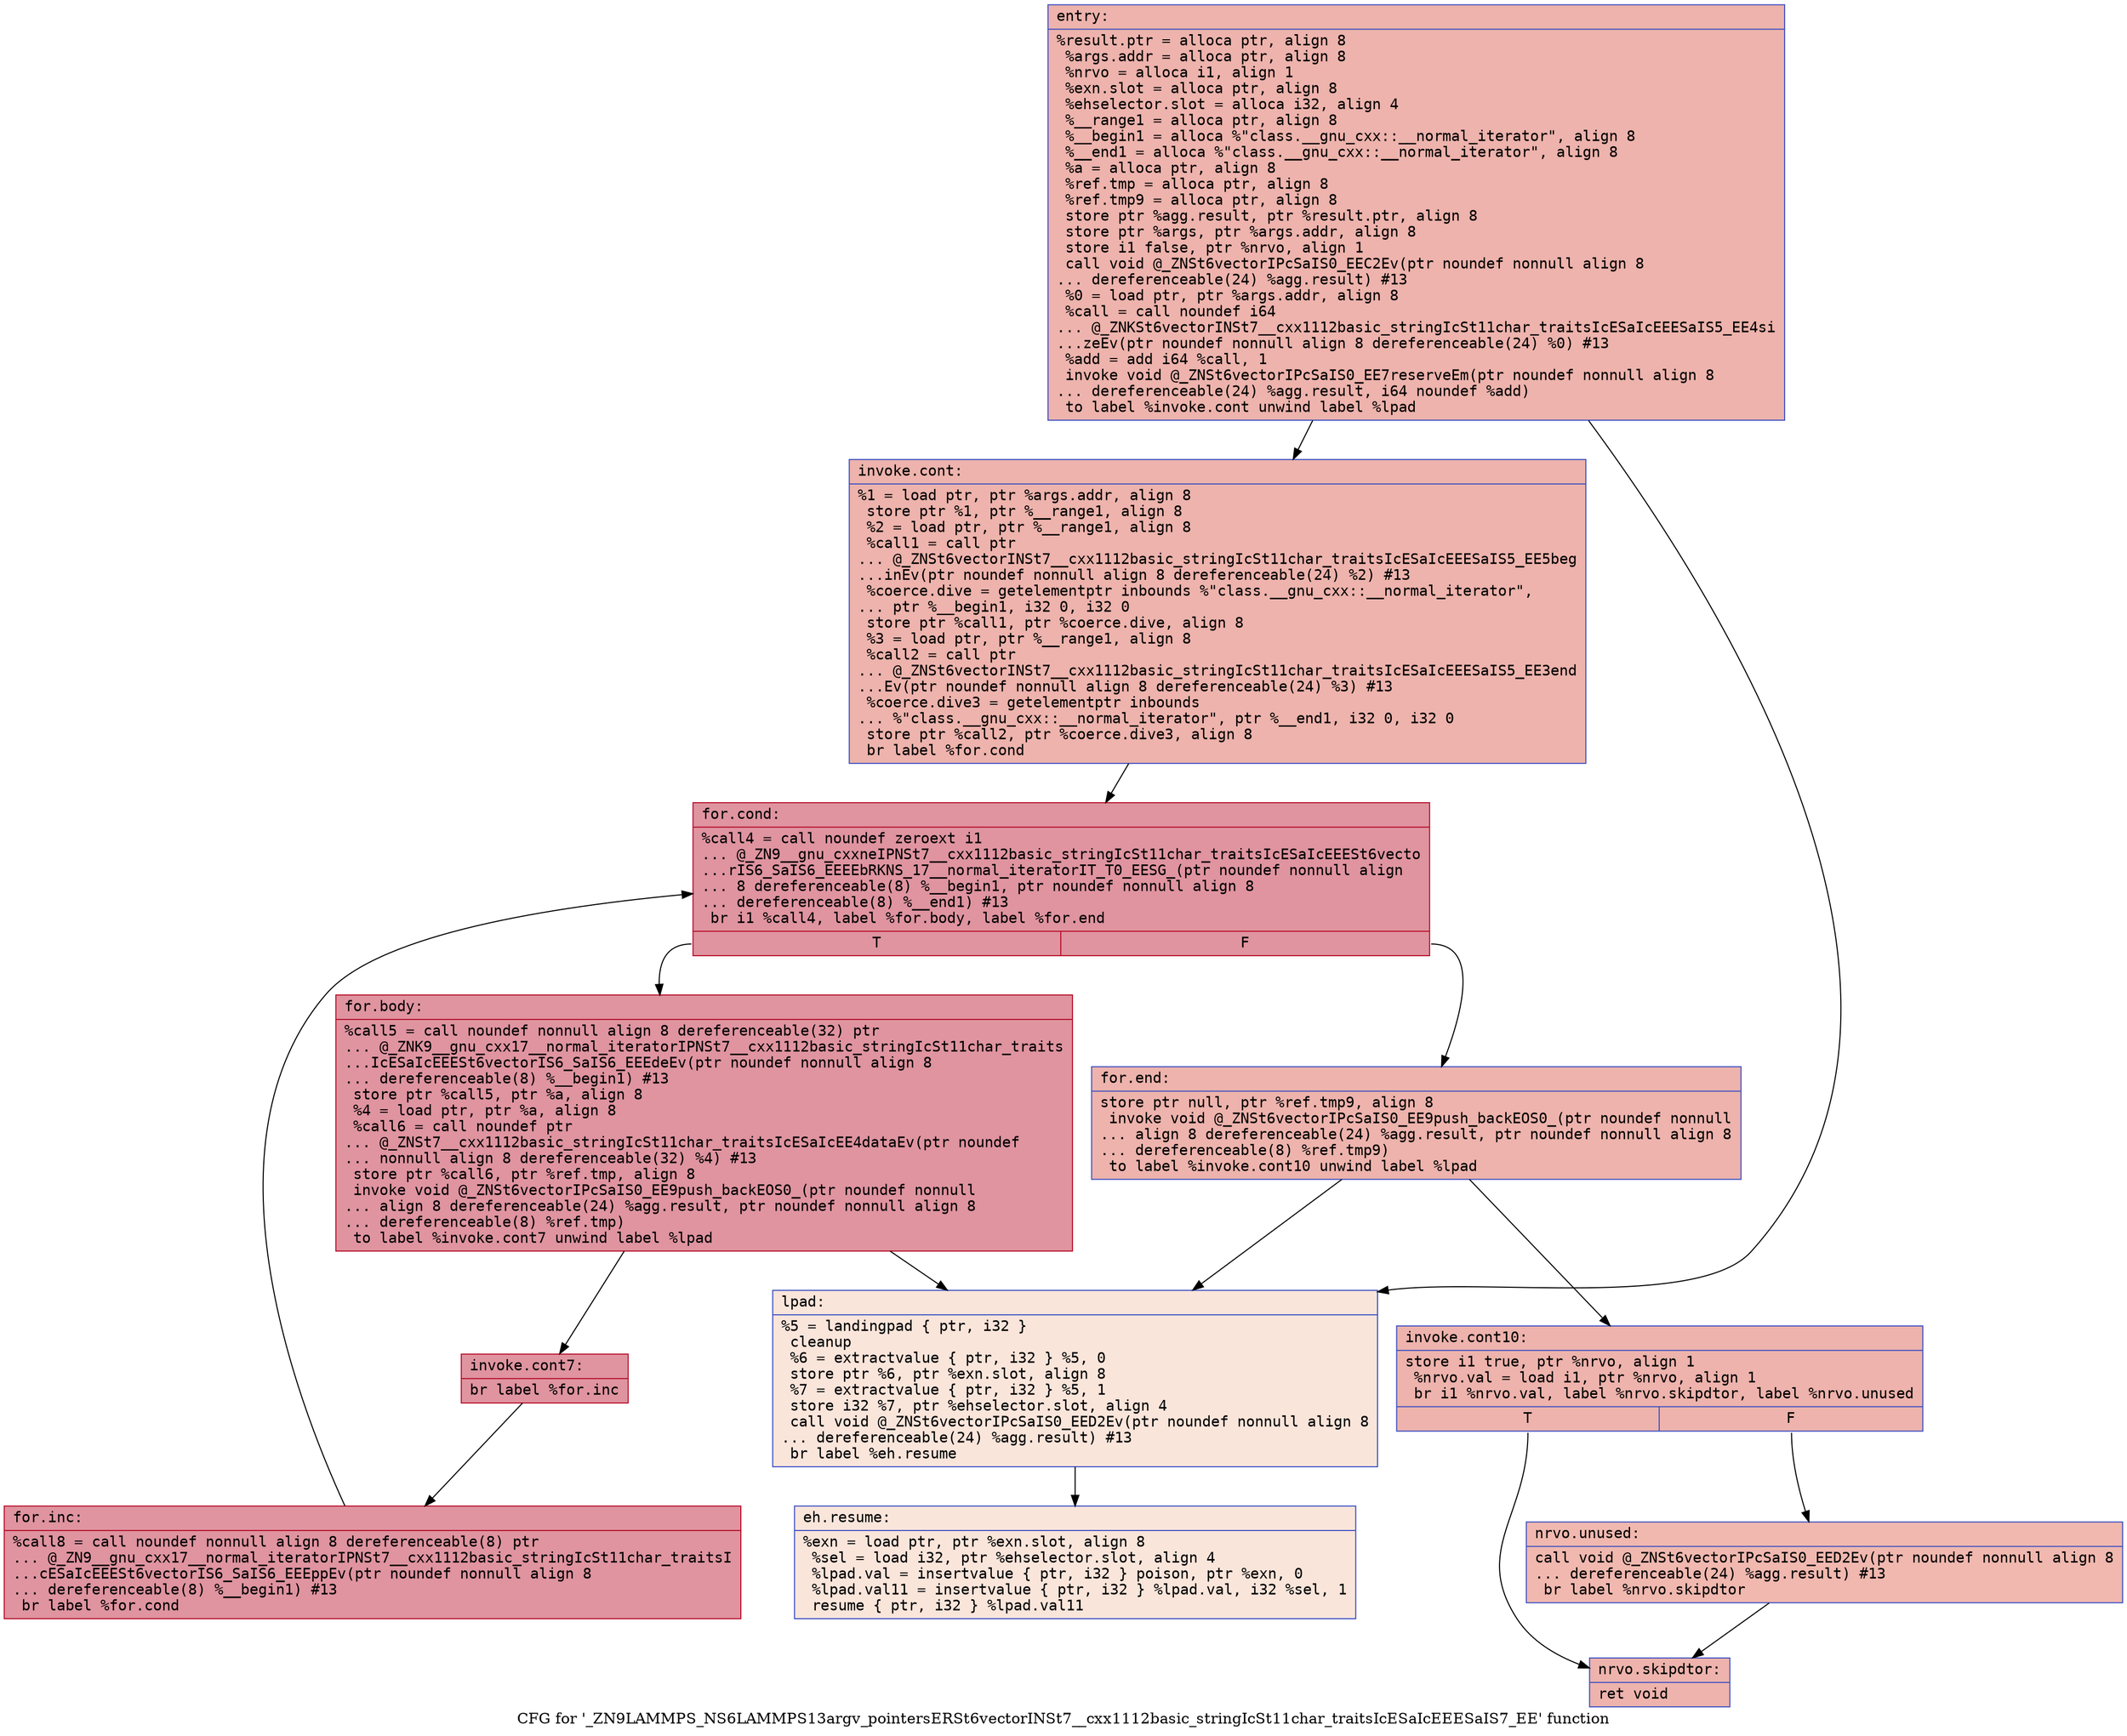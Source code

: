 digraph "CFG for '_ZN9LAMMPS_NS6LAMMPS13argv_pointersERSt6vectorINSt7__cxx1112basic_stringIcSt11char_traitsIcESaIcEEESaIS7_EE' function" {
	label="CFG for '_ZN9LAMMPS_NS6LAMMPS13argv_pointersERSt6vectorINSt7__cxx1112basic_stringIcSt11char_traitsIcESaIcEEESaIS7_EE' function";

	Node0x565291293510 [shape=record,color="#3d50c3ff", style=filled, fillcolor="#d6524470" fontname="Courier",label="{entry:\l|  %result.ptr = alloca ptr, align 8\l  %args.addr = alloca ptr, align 8\l  %nrvo = alloca i1, align 1\l  %exn.slot = alloca ptr, align 8\l  %ehselector.slot = alloca i32, align 4\l  %__range1 = alloca ptr, align 8\l  %__begin1 = alloca %\"class.__gnu_cxx::__normal_iterator\", align 8\l  %__end1 = alloca %\"class.__gnu_cxx::__normal_iterator\", align 8\l  %a = alloca ptr, align 8\l  %ref.tmp = alloca ptr, align 8\l  %ref.tmp9 = alloca ptr, align 8\l  store ptr %agg.result, ptr %result.ptr, align 8\l  store ptr %args, ptr %args.addr, align 8\l  store i1 false, ptr %nrvo, align 1\l  call void @_ZNSt6vectorIPcSaIS0_EEC2Ev(ptr noundef nonnull align 8\l... dereferenceable(24) %agg.result) #13\l  %0 = load ptr, ptr %args.addr, align 8\l  %call = call noundef i64\l... @_ZNKSt6vectorINSt7__cxx1112basic_stringIcSt11char_traitsIcESaIcEEESaIS5_EE4si\l...zeEv(ptr noundef nonnull align 8 dereferenceable(24) %0) #13\l  %add = add i64 %call, 1\l  invoke void @_ZNSt6vectorIPcSaIS0_EE7reserveEm(ptr noundef nonnull align 8\l... dereferenceable(24) %agg.result, i64 noundef %add)\l          to label %invoke.cont unwind label %lpad\l}"];
	Node0x565291293510 -> Node0x565291294310[tooltip="entry -> invoke.cont\nProbability 100.00%" ];
	Node0x565291293510 -> Node0x565291294390[tooltip="entry -> lpad\nProbability 0.00%" ];
	Node0x565291294310 [shape=record,color="#3d50c3ff", style=filled, fillcolor="#d6524470" fontname="Courier",label="{invoke.cont:\l|  %1 = load ptr, ptr %args.addr, align 8\l  store ptr %1, ptr %__range1, align 8\l  %2 = load ptr, ptr %__range1, align 8\l  %call1 = call ptr\l... @_ZNSt6vectorINSt7__cxx1112basic_stringIcSt11char_traitsIcESaIcEEESaIS5_EE5beg\l...inEv(ptr noundef nonnull align 8 dereferenceable(24) %2) #13\l  %coerce.dive = getelementptr inbounds %\"class.__gnu_cxx::__normal_iterator\",\l... ptr %__begin1, i32 0, i32 0\l  store ptr %call1, ptr %coerce.dive, align 8\l  %3 = load ptr, ptr %__range1, align 8\l  %call2 = call ptr\l... @_ZNSt6vectorINSt7__cxx1112basic_stringIcSt11char_traitsIcESaIcEEESaIS5_EE3end\l...Ev(ptr noundef nonnull align 8 dereferenceable(24) %3) #13\l  %coerce.dive3 = getelementptr inbounds\l... %\"class.__gnu_cxx::__normal_iterator\", ptr %__end1, i32 0, i32 0\l  store ptr %call2, ptr %coerce.dive3, align 8\l  br label %for.cond\l}"];
	Node0x565291294310 -> Node0x565291294ff0[tooltip="invoke.cont -> for.cond\nProbability 100.00%" ];
	Node0x565291294ff0 [shape=record,color="#b70d28ff", style=filled, fillcolor="#b70d2870" fontname="Courier",label="{for.cond:\l|  %call4 = call noundef zeroext i1\l... @_ZN9__gnu_cxxneIPNSt7__cxx1112basic_stringIcSt11char_traitsIcESaIcEEESt6vecto\l...rIS6_SaIS6_EEEEbRKNS_17__normal_iteratorIT_T0_EESG_(ptr noundef nonnull align\l... 8 dereferenceable(8) %__begin1, ptr noundef nonnull align 8\l... dereferenceable(8) %__end1) #13\l  br i1 %call4, label %for.body, label %for.end\l|{<s0>T|<s1>F}}"];
	Node0x565291294ff0:s0 -> Node0x565291295450[tooltip="for.cond -> for.body\nProbability 96.88%" ];
	Node0x565291294ff0:s1 -> Node0x565291293ac0[tooltip="for.cond -> for.end\nProbability 3.12%" ];
	Node0x565291295450 [shape=record,color="#b70d28ff", style=filled, fillcolor="#b70d2870" fontname="Courier",label="{for.body:\l|  %call5 = call noundef nonnull align 8 dereferenceable(32) ptr\l... @_ZNK9__gnu_cxx17__normal_iteratorIPNSt7__cxx1112basic_stringIcSt11char_traits\l...IcESaIcEEESt6vectorIS6_SaIS6_EEEdeEv(ptr noundef nonnull align 8\l... dereferenceable(8) %__begin1) #13\l  store ptr %call5, ptr %a, align 8\l  %4 = load ptr, ptr %a, align 8\l  %call6 = call noundef ptr\l... @_ZNSt7__cxx1112basic_stringIcSt11char_traitsIcESaIcEE4dataEv(ptr noundef\l... nonnull align 8 dereferenceable(32) %4) #13\l  store ptr %call6, ptr %ref.tmp, align 8\l  invoke void @_ZNSt6vectorIPcSaIS0_EE9push_backEOS0_(ptr noundef nonnull\l... align 8 dereferenceable(24) %agg.result, ptr noundef nonnull align 8\l... dereferenceable(8) %ref.tmp)\l          to label %invoke.cont7 unwind label %lpad\l}"];
	Node0x565291295450 -> Node0x565291295c50[tooltip="for.body -> invoke.cont7\nProbability 100.00%" ];
	Node0x565291295450 -> Node0x565291294390[tooltip="for.body -> lpad\nProbability 0.00%" ];
	Node0x565291295c50 [shape=record,color="#b70d28ff", style=filled, fillcolor="#b70d2870" fontname="Courier",label="{invoke.cont7:\l|  br label %for.inc\l}"];
	Node0x565291295c50 -> Node0x565291296300[tooltip="invoke.cont7 -> for.inc\nProbability 100.00%" ];
	Node0x565291296300 [shape=record,color="#b70d28ff", style=filled, fillcolor="#b70d2870" fontname="Courier",label="{for.inc:\l|  %call8 = call noundef nonnull align 8 dereferenceable(8) ptr\l... @_ZN9__gnu_cxx17__normal_iteratorIPNSt7__cxx1112basic_stringIcSt11char_traitsI\l...cESaIcEEESt6vectorIS6_SaIS6_EEEppEv(ptr noundef nonnull align 8\l... dereferenceable(8) %__begin1) #13\l  br label %for.cond\l}"];
	Node0x565291296300 -> Node0x565291294ff0[tooltip="for.inc -> for.cond\nProbability 100.00%" ];
	Node0x565291294390 [shape=record,color="#3d50c3ff", style=filled, fillcolor="#f4c5ad70" fontname="Courier",label="{lpad:\l|  %5 = landingpad \{ ptr, i32 \}\l          cleanup\l  %6 = extractvalue \{ ptr, i32 \} %5, 0\l  store ptr %6, ptr %exn.slot, align 8\l  %7 = extractvalue \{ ptr, i32 \} %5, 1\l  store i32 %7, ptr %ehselector.slot, align 4\l  call void @_ZNSt6vectorIPcSaIS0_EED2Ev(ptr noundef nonnull align 8\l... dereferenceable(24) %agg.result) #13\l  br label %eh.resume\l}"];
	Node0x565291294390 -> Node0x565291296980[tooltip="lpad -> eh.resume\nProbability 100.00%" ];
	Node0x565291293ac0 [shape=record,color="#3d50c3ff", style=filled, fillcolor="#d6524470" fontname="Courier",label="{for.end:\l|  store ptr null, ptr %ref.tmp9, align 8\l  invoke void @_ZNSt6vectorIPcSaIS0_EE9push_backEOS0_(ptr noundef nonnull\l... align 8 dereferenceable(24) %agg.result, ptr noundef nonnull align 8\l... dereferenceable(8) %ref.tmp9)\l          to label %invoke.cont10 unwind label %lpad\l}"];
	Node0x565291293ac0 -> Node0x565291296b40[tooltip="for.end -> invoke.cont10\nProbability 100.00%" ];
	Node0x565291293ac0 -> Node0x565291294390[tooltip="for.end -> lpad\nProbability 0.00%" ];
	Node0x565291296b40 [shape=record,color="#3d50c3ff", style=filled, fillcolor="#d6524470" fontname="Courier",label="{invoke.cont10:\l|  store i1 true, ptr %nrvo, align 1\l  %nrvo.val = load i1, ptr %nrvo, align 1\l  br i1 %nrvo.val, label %nrvo.skipdtor, label %nrvo.unused\l|{<s0>T|<s1>F}}"];
	Node0x565291296b40:s0 -> Node0x565291296e00[tooltip="invoke.cont10 -> nrvo.skipdtor\nProbability 50.00%" ];
	Node0x565291296b40:s1 -> Node0x565291296e80[tooltip="invoke.cont10 -> nrvo.unused\nProbability 50.00%" ];
	Node0x565291296e80 [shape=record,color="#3d50c3ff", style=filled, fillcolor="#dc5d4a70" fontname="Courier",label="{nrvo.unused:\l|  call void @_ZNSt6vectorIPcSaIS0_EED2Ev(ptr noundef nonnull align 8\l... dereferenceable(24) %agg.result) #13\l  br label %nrvo.skipdtor\l}"];
	Node0x565291296e80 -> Node0x565291296e00[tooltip="nrvo.unused -> nrvo.skipdtor\nProbability 100.00%" ];
	Node0x565291296e00 [shape=record,color="#3d50c3ff", style=filled, fillcolor="#d6524470" fontname="Courier",label="{nrvo.skipdtor:\l|  ret void\l}"];
	Node0x565291296980 [shape=record,color="#3d50c3ff", style=filled, fillcolor="#f4c5ad70" fontname="Courier",label="{eh.resume:\l|  %exn = load ptr, ptr %exn.slot, align 8\l  %sel = load i32, ptr %ehselector.slot, align 4\l  %lpad.val = insertvalue \{ ptr, i32 \} poison, ptr %exn, 0\l  %lpad.val11 = insertvalue \{ ptr, i32 \} %lpad.val, i32 %sel, 1\l  resume \{ ptr, i32 \} %lpad.val11\l}"];
}
